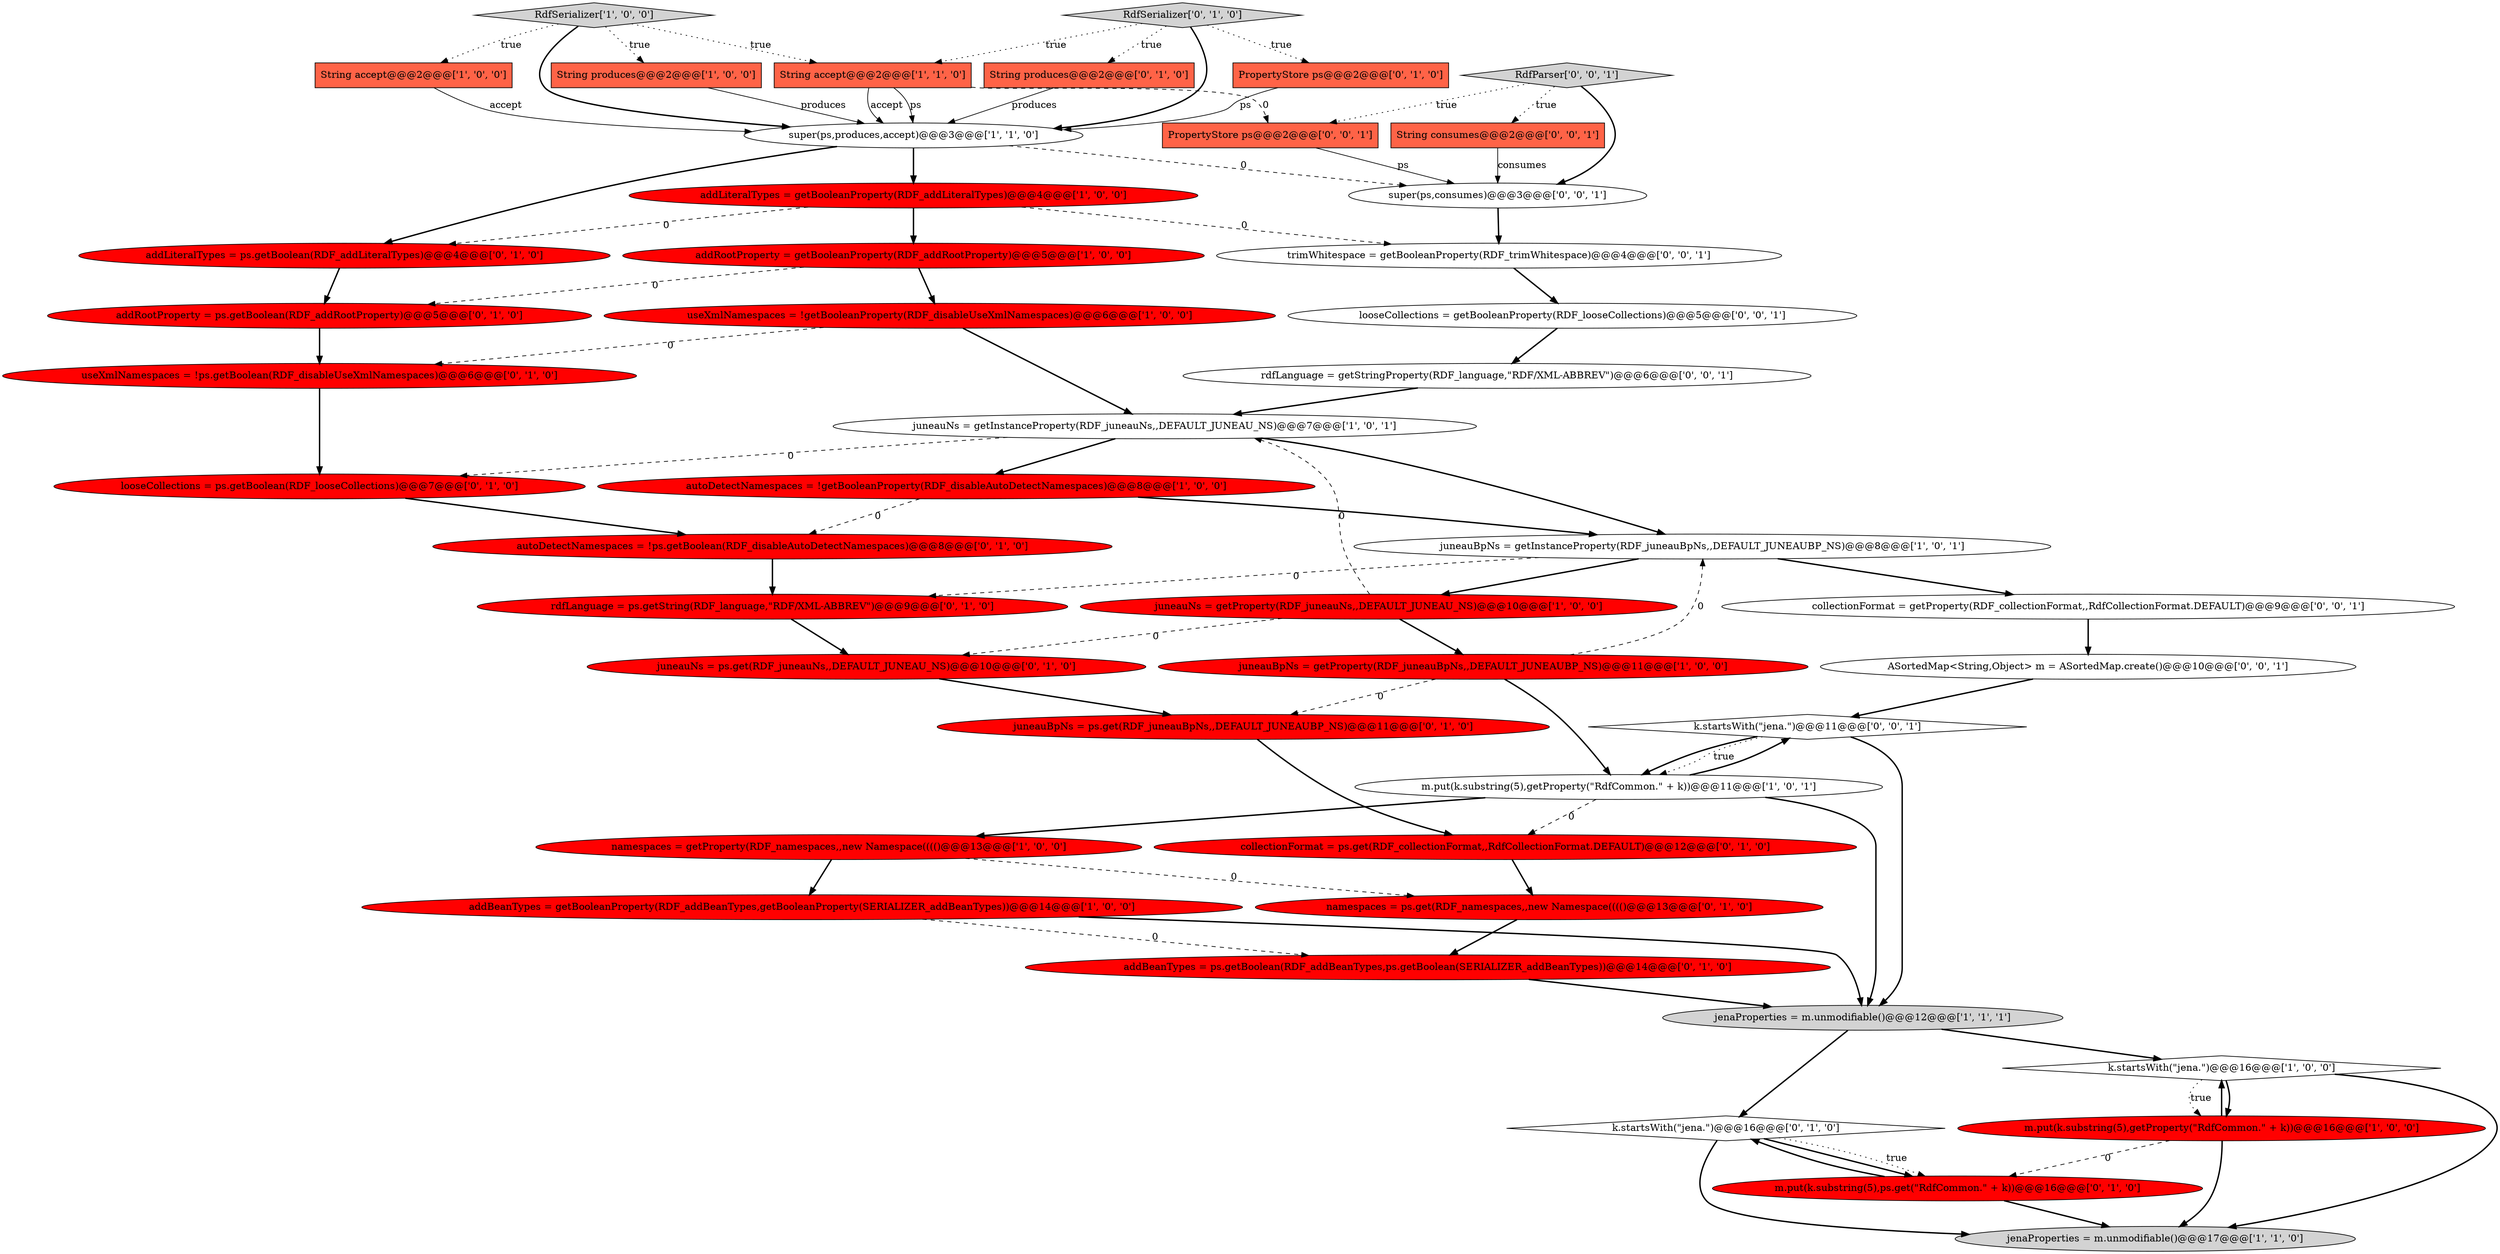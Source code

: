 digraph {
2 [style = filled, label = "useXmlNamespaces = !getBooleanProperty(RDF_disableUseXmlNamespaces)@@@6@@@['1', '0', '0']", fillcolor = red, shape = ellipse image = "AAA1AAABBB1BBB"];
43 [style = filled, label = "collectionFormat = getProperty(RDF_collectionFormat,,RdfCollectionFormat.DEFAULT)@@@9@@@['0', '0', '1']", fillcolor = white, shape = ellipse image = "AAA0AAABBB3BBB"];
15 [style = filled, label = "addRootProperty = getBooleanProperty(RDF_addRootProperty)@@@5@@@['1', '0', '0']", fillcolor = red, shape = ellipse image = "AAA1AAABBB1BBB"];
12 [style = filled, label = "namespaces = getProperty(RDF_namespaces,,new Namespace(((()@@@13@@@['1', '0', '0']", fillcolor = red, shape = ellipse image = "AAA1AAABBB1BBB"];
35 [style = filled, label = "useXmlNamespaces = !ps.getBoolean(RDF_disableUseXmlNamespaces)@@@6@@@['0', '1', '0']", fillcolor = red, shape = ellipse image = "AAA1AAABBB2BBB"];
31 [style = filled, label = "collectionFormat = ps.get(RDF_collectionFormat,,RdfCollectionFormat.DEFAULT)@@@12@@@['0', '1', '0']", fillcolor = red, shape = ellipse image = "AAA1AAABBB2BBB"];
5 [style = filled, label = "m.put(k.substring(5),getProperty(\"RdfCommon.\" + k))@@@11@@@['1', '0', '1']", fillcolor = white, shape = ellipse image = "AAA0AAABBB1BBB"];
17 [style = filled, label = "juneauNs = getInstanceProperty(RDF_juneauNs,,DEFAULT_JUNEAU_NS)@@@7@@@['1', '0', '1']", fillcolor = white, shape = ellipse image = "AAA0AAABBB1BBB"];
24 [style = filled, label = "juneauBpNs = ps.get(RDF_juneauBpNs,,DEFAULT_JUNEAUBP_NS)@@@11@@@['0', '1', '0']", fillcolor = red, shape = ellipse image = "AAA1AAABBB2BBB"];
32 [style = filled, label = "addRootProperty = ps.getBoolean(RDF_addRootProperty)@@@5@@@['0', '1', '0']", fillcolor = red, shape = ellipse image = "AAA1AAABBB2BBB"];
45 [style = filled, label = "PropertyStore ps@@@2@@@['0', '0', '1']", fillcolor = tomato, shape = box image = "AAA0AAABBB3BBB"];
21 [style = filled, label = "k.startsWith(\"jena.\")@@@16@@@['0', '1', '0']", fillcolor = white, shape = diamond image = "AAA0AAABBB2BBB"];
33 [style = filled, label = "looseCollections = ps.getBoolean(RDF_looseCollections)@@@7@@@['0', '1', '0']", fillcolor = red, shape = ellipse image = "AAA1AAABBB2BBB"];
4 [style = filled, label = "addLiteralTypes = getBooleanProperty(RDF_addLiteralTypes)@@@4@@@['1', '0', '0']", fillcolor = red, shape = ellipse image = "AAA1AAABBB1BBB"];
34 [style = filled, label = "autoDetectNamespaces = !ps.getBoolean(RDF_disableAutoDetectNamespaces)@@@8@@@['0', '1', '0']", fillcolor = red, shape = ellipse image = "AAA1AAABBB2BBB"];
27 [style = filled, label = "addLiteralTypes = ps.getBoolean(RDF_addLiteralTypes)@@@4@@@['0', '1', '0']", fillcolor = red, shape = ellipse image = "AAA1AAABBB2BBB"];
29 [style = filled, label = "RdfSerializer['0', '1', '0']", fillcolor = lightgray, shape = diamond image = "AAA0AAABBB2BBB"];
25 [style = filled, label = "PropertyStore ps@@@2@@@['0', '1', '0']", fillcolor = tomato, shape = box image = "AAA0AAABBB2BBB"];
26 [style = filled, label = "m.put(k.substring(5),ps.get(\"RdfCommon.\" + k))@@@16@@@['0', '1', '0']", fillcolor = red, shape = ellipse image = "AAA1AAABBB2BBB"];
18 [style = filled, label = "juneauBpNs = getProperty(RDF_juneauBpNs,,DEFAULT_JUNEAUBP_NS)@@@11@@@['1', '0', '0']", fillcolor = red, shape = ellipse image = "AAA1AAABBB1BBB"];
22 [style = filled, label = "String produces@@@2@@@['0', '1', '0']", fillcolor = tomato, shape = box image = "AAA0AAABBB2BBB"];
28 [style = filled, label = "rdfLanguage = ps.getString(RDF_language,\"RDF/XML-ABBREV\")@@@9@@@['0', '1', '0']", fillcolor = red, shape = ellipse image = "AAA1AAABBB2BBB"];
8 [style = filled, label = "jenaProperties = m.unmodifiable()@@@12@@@['1', '1', '1']", fillcolor = lightgray, shape = ellipse image = "AAA0AAABBB1BBB"];
3 [style = filled, label = "String accept@@@2@@@['1', '0', '0']", fillcolor = tomato, shape = box image = "AAA0AAABBB1BBB"];
7 [style = filled, label = "juneauNs = getProperty(RDF_juneauNs,,DEFAULT_JUNEAU_NS)@@@10@@@['1', '0', '0']", fillcolor = red, shape = ellipse image = "AAA1AAABBB1BBB"];
40 [style = filled, label = "String consumes@@@2@@@['0', '0', '1']", fillcolor = tomato, shape = box image = "AAA0AAABBB3BBB"];
44 [style = filled, label = "ASortedMap<String,Object> m = ASortedMap.create()@@@10@@@['0', '0', '1']", fillcolor = white, shape = ellipse image = "AAA0AAABBB3BBB"];
20 [style = filled, label = "namespaces = ps.get(RDF_namespaces,,new Namespace(((()@@@13@@@['0', '1', '0']", fillcolor = red, shape = ellipse image = "AAA1AAABBB2BBB"];
19 [style = filled, label = "String accept@@@2@@@['1', '1', '0']", fillcolor = tomato, shape = box image = "AAA0AAABBB1BBB"];
23 [style = filled, label = "addBeanTypes = ps.getBoolean(RDF_addBeanTypes,ps.getBoolean(SERIALIZER_addBeanTypes))@@@14@@@['0', '1', '0']", fillcolor = red, shape = ellipse image = "AAA1AAABBB2BBB"];
38 [style = filled, label = "trimWhitespace = getBooleanProperty(RDF_trimWhitespace)@@@4@@@['0', '0', '1']", fillcolor = white, shape = ellipse image = "AAA0AAABBB3BBB"];
11 [style = filled, label = "juneauBpNs = getInstanceProperty(RDF_juneauBpNs,,DEFAULT_JUNEAUBP_NS)@@@8@@@['1', '0', '1']", fillcolor = white, shape = ellipse image = "AAA0AAABBB1BBB"];
0 [style = filled, label = "autoDetectNamespaces = !getBooleanProperty(RDF_disableAutoDetectNamespaces)@@@8@@@['1', '0', '0']", fillcolor = red, shape = ellipse image = "AAA1AAABBB1BBB"];
1 [style = filled, label = "super(ps,produces,accept)@@@3@@@['1', '1', '0']", fillcolor = white, shape = ellipse image = "AAA0AAABBB1BBB"];
37 [style = filled, label = "super(ps,consumes)@@@3@@@['0', '0', '1']", fillcolor = white, shape = ellipse image = "AAA0AAABBB3BBB"];
10 [style = filled, label = "addBeanTypes = getBooleanProperty(RDF_addBeanTypes,getBooleanProperty(SERIALIZER_addBeanTypes))@@@14@@@['1', '0', '0']", fillcolor = red, shape = ellipse image = "AAA1AAABBB1BBB"];
16 [style = filled, label = "m.put(k.substring(5),getProperty(\"RdfCommon.\" + k))@@@16@@@['1', '0', '0']", fillcolor = red, shape = ellipse image = "AAA1AAABBB1BBB"];
36 [style = filled, label = "k.startsWith(\"jena.\")@@@11@@@['0', '0', '1']", fillcolor = white, shape = diamond image = "AAA0AAABBB3BBB"];
14 [style = filled, label = "RdfSerializer['1', '0', '0']", fillcolor = lightgray, shape = diamond image = "AAA0AAABBB1BBB"];
42 [style = filled, label = "rdfLanguage = getStringProperty(RDF_language,\"RDF/XML-ABBREV\")@@@6@@@['0', '0', '1']", fillcolor = white, shape = ellipse image = "AAA0AAABBB3BBB"];
30 [style = filled, label = "juneauNs = ps.get(RDF_juneauNs,,DEFAULT_JUNEAU_NS)@@@10@@@['0', '1', '0']", fillcolor = red, shape = ellipse image = "AAA1AAABBB2BBB"];
39 [style = filled, label = "RdfParser['0', '0', '1']", fillcolor = lightgray, shape = diamond image = "AAA0AAABBB3BBB"];
9 [style = filled, label = "String produces@@@2@@@['1', '0', '0']", fillcolor = tomato, shape = box image = "AAA0AAABBB1BBB"];
6 [style = filled, label = "jenaProperties = m.unmodifiable()@@@17@@@['1', '1', '0']", fillcolor = lightgray, shape = ellipse image = "AAA0AAABBB1BBB"];
13 [style = filled, label = "k.startsWith(\"jena.\")@@@16@@@['1', '0', '0']", fillcolor = white, shape = diamond image = "AAA0AAABBB1BBB"];
41 [style = filled, label = "looseCollections = getBooleanProperty(RDF_looseCollections)@@@5@@@['0', '0', '1']", fillcolor = white, shape = ellipse image = "AAA0AAABBB3BBB"];
32->35 [style = bold, label=""];
27->32 [style = bold, label=""];
14->19 [style = dotted, label="true"];
4->15 [style = bold, label=""];
1->27 [style = bold, label=""];
38->41 [style = bold, label=""];
9->1 [style = solid, label="produces"];
16->26 [style = dashed, label="0"];
21->26 [style = bold, label=""];
12->10 [style = bold, label=""];
10->8 [style = bold, label=""];
21->26 [style = dotted, label="true"];
37->38 [style = bold, label=""];
14->3 [style = dotted, label="true"];
0->34 [style = dashed, label="0"];
29->1 [style = bold, label=""];
31->20 [style = bold, label=""];
43->44 [style = bold, label=""];
5->36 [style = bold, label=""];
25->1 [style = solid, label="ps"];
41->42 [style = bold, label=""];
22->1 [style = solid, label="produces"];
1->4 [style = bold, label=""];
12->20 [style = dashed, label="0"];
28->30 [style = bold, label=""];
7->17 [style = dashed, label="0"];
16->6 [style = bold, label=""];
11->43 [style = bold, label=""];
19->45 [style = dashed, label="0"];
23->8 [style = bold, label=""];
26->6 [style = bold, label=""];
13->16 [style = bold, label=""];
20->23 [style = bold, label=""];
39->40 [style = dotted, label="true"];
29->19 [style = dotted, label="true"];
2->17 [style = bold, label=""];
39->37 [style = bold, label=""];
1->37 [style = dashed, label="0"];
13->16 [style = dotted, label="true"];
30->24 [style = bold, label=""];
45->37 [style = solid, label="ps"];
16->13 [style = bold, label=""];
4->38 [style = dashed, label="0"];
2->35 [style = dashed, label="0"];
0->11 [style = bold, label=""];
4->27 [style = dashed, label="0"];
15->32 [style = dashed, label="0"];
17->33 [style = dashed, label="0"];
26->21 [style = bold, label=""];
34->28 [style = bold, label=""];
29->22 [style = dotted, label="true"];
17->0 [style = bold, label=""];
24->31 [style = bold, label=""];
19->1 [style = solid, label="ps"];
5->31 [style = dashed, label="0"];
7->18 [style = bold, label=""];
36->8 [style = bold, label=""];
36->5 [style = bold, label=""];
13->6 [style = bold, label=""];
39->45 [style = dotted, label="true"];
10->23 [style = dashed, label="0"];
29->25 [style = dotted, label="true"];
8->13 [style = bold, label=""];
18->24 [style = dashed, label="0"];
5->8 [style = bold, label=""];
15->2 [style = bold, label=""];
44->36 [style = bold, label=""];
18->11 [style = dashed, label="0"];
21->6 [style = bold, label=""];
42->17 [style = bold, label=""];
35->33 [style = bold, label=""];
19->1 [style = solid, label="accept"];
40->37 [style = solid, label="consumes"];
14->1 [style = bold, label=""];
11->28 [style = dashed, label="0"];
5->12 [style = bold, label=""];
3->1 [style = solid, label="accept"];
18->5 [style = bold, label=""];
7->30 [style = dashed, label="0"];
8->21 [style = bold, label=""];
14->9 [style = dotted, label="true"];
36->5 [style = dotted, label="true"];
33->34 [style = bold, label=""];
11->7 [style = bold, label=""];
17->11 [style = bold, label=""];
}
